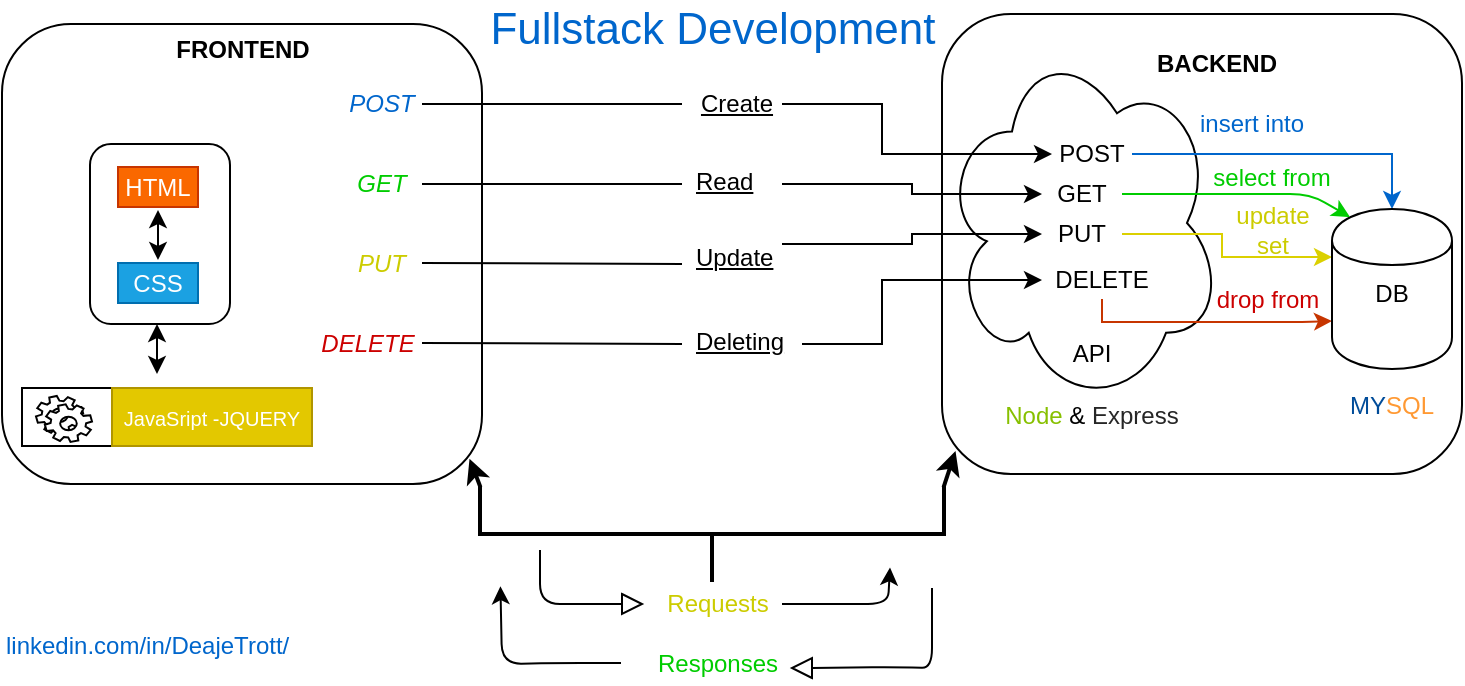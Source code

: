 <mxfile version="12.3.3" type="github" pages="1"><diagram id="WVdzT0P4hDW6vXEfqcyL" name="Page-1"><mxGraphModel dx="1221" dy="625" grid="1" gridSize="10" guides="1" tooltips="1" connect="1" arrows="1" fold="1" page="1" pageScale="1" pageWidth="850" pageHeight="1100" math="0" shadow="0"><root><mxCell id="0"/><mxCell id="1" parent="0"/><mxCell id="f952NvF05JHB9wWcvefQ-1" value="" style="rounded=1;whiteSpace=wrap;html=1;" parent="1" vertex="1"><mxGeometry x="60" y="180" width="240" height="230" as="geometry"/></mxCell><mxCell id="f952NvF05JHB9wWcvefQ-25" value="" style="rounded=1;whiteSpace=wrap;html=1;" parent="1" vertex="1"><mxGeometry x="530" y="175" width="260" height="230" as="geometry"/></mxCell><mxCell id="f952NvF05JHB9wWcvefQ-26" value="" style="ellipse;shape=cloud;whiteSpace=wrap;html=1;" parent="1" vertex="1"><mxGeometry x="530" y="188" width="140" height="183" as="geometry"/></mxCell><mxCell id="f952NvF05JHB9wWcvefQ-27" value="&lt;b&gt;BACKEND&lt;/b&gt;" style="text;html=1;strokeColor=none;fillColor=none;align=center;verticalAlign=middle;whiteSpace=wrap;rounded=0;" parent="1" vertex="1"><mxGeometry x="600" y="175" width="135" height="50" as="geometry"/></mxCell><mxCell id="f952NvF05JHB9wWcvefQ-28" value="API" style="text;html=1;strokeColor=none;fillColor=none;align=center;verticalAlign=middle;whiteSpace=wrap;rounded=0;" parent="1" vertex="1"><mxGeometry x="585" y="335" width="40" height="20" as="geometry"/></mxCell><mxCell id="f952NvF05JHB9wWcvefQ-75" value="" style="edgeStyle=orthogonalEdgeStyle;rounded=0;orthogonalLoop=1;jettySize=auto;html=1;entryX=0.5;entryY=0;entryDx=0;entryDy=0;fillColor=#60a917;strokeColor=#0066CC;fontColor=#0066CC;" parent="1" source="f952NvF05JHB9wWcvefQ-29" target="f952NvF05JHB9wWcvefQ-41" edge="1"><mxGeometry relative="1" as="geometry"><mxPoint x="705" y="245" as="targetPoint"/></mxGeometry></mxCell><mxCell id="f952NvF05JHB9wWcvefQ-29" value="POST" style="text;html=1;strokeColor=none;fillColor=none;align=center;verticalAlign=middle;whiteSpace=wrap;rounded=0;" parent="1" vertex="1"><mxGeometry x="585" y="235" width="40" height="20" as="geometry"/></mxCell><mxCell id="f952NvF05JHB9wWcvefQ-30" value="GET" style="text;html=1;strokeColor=none;fillColor=none;align=center;verticalAlign=middle;whiteSpace=wrap;rounded=0;" parent="1" vertex="1"><mxGeometry x="580" y="255" width="40" height="20" as="geometry"/></mxCell><mxCell id="f952NvF05JHB9wWcvefQ-66" value="" style="edgeStyle=orthogonalEdgeStyle;rounded=0;orthogonalLoop=1;jettySize=auto;html=1;entryX=0;entryY=0.3;entryDx=0;entryDy=0;fillColor=#a20025;strokeColor=#dbd000;fontColor=#FFD966;" parent="1" source="f952NvF05JHB9wWcvefQ-31" target="f952NvF05JHB9wWcvefQ-41" edge="1"><mxGeometry relative="1" as="geometry"><mxPoint x="700" y="285" as="targetPoint"/><Array as="points"><mxPoint x="670" y="285"/><mxPoint x="670" y="297"/></Array></mxGeometry></mxCell><mxCell id="f952NvF05JHB9wWcvefQ-31" value="PUT" style="text;html=1;strokeColor=none;fillColor=none;align=center;verticalAlign=middle;whiteSpace=wrap;rounded=0;" parent="1" vertex="1"><mxGeometry x="580" y="275" width="40" height="20" as="geometry"/></mxCell><mxCell id="f952NvF05JHB9wWcvefQ-69" value="" style="edgeStyle=orthogonalEdgeStyle;rounded=0;orthogonalLoop=1;jettySize=auto;html=1;entryX=0;entryY=0.7;entryDx=0;entryDy=0;fillColor=#fa6800;strokeColor=#C73500;" parent="1" source="f952NvF05JHB9wWcvefQ-32" target="f952NvF05JHB9wWcvefQ-41" edge="1"><mxGeometry relative="1" as="geometry"><mxPoint x="710" y="307.5" as="targetPoint"/><Array as="points"><mxPoint x="610" y="329"/><mxPoint x="710" y="329"/></Array></mxGeometry></mxCell><mxCell id="f952NvF05JHB9wWcvefQ-32" value="DELETE" style="text;html=1;strokeColor=none;fillColor=none;align=center;verticalAlign=middle;whiteSpace=wrap;rounded=0;" parent="1" vertex="1"><mxGeometry x="590" y="297.5" width="40" height="20" as="geometry"/></mxCell><mxCell id="f952NvF05JHB9wWcvefQ-2" value="&lt;b&gt;FRONTEND&lt;/b&gt;" style="text;html=1;strokeColor=none;fillColor=none;align=center;verticalAlign=middle;whiteSpace=wrap;rounded=0;" parent="1" vertex="1"><mxGeometry x="112.5" y="168" width="135" height="50" as="geometry"/></mxCell><mxCell id="f952NvF05JHB9wWcvefQ-3" value="&lt;i&gt;&lt;font color=&quot;#0066cc&quot;&gt;POST&lt;/font&gt;&lt;/i&gt;" style="text;html=1;strokeColor=none;fillColor=none;align=center;verticalAlign=middle;whiteSpace=wrap;rounded=0;fontColor=#CCCC00;" parent="1" vertex="1"><mxGeometry x="230" y="210" width="40" height="20" as="geometry"/></mxCell><mxCell id="f952NvF05JHB9wWcvefQ-4" value="&lt;i&gt;GET&lt;/i&gt;" style="text;html=1;strokeColor=none;fillColor=none;align=center;verticalAlign=middle;whiteSpace=wrap;rounded=0;fontColor=#00CC00;" parent="1" vertex="1"><mxGeometry x="230" y="250" width="40" height="20" as="geometry"/></mxCell><mxCell id="f952NvF05JHB9wWcvefQ-5" value="&lt;i&gt;PUT&lt;/i&gt;" style="text;html=1;strokeColor=none;fillColor=none;align=center;verticalAlign=middle;whiteSpace=wrap;rounded=0;fontColor=#CCCC00;" parent="1" vertex="1"><mxGeometry x="230" y="290" width="40" height="20" as="geometry"/></mxCell><mxCell id="f952NvF05JHB9wWcvefQ-6" value="&lt;i&gt;DELETE&lt;/i&gt;" style="text;html=1;strokeColor=none;fillColor=none;align=center;verticalAlign=middle;whiteSpace=wrap;rounded=0;fontColor=#CC0000;" parent="1" vertex="1"><mxGeometry x="222.5" y="330" width="40" height="20" as="geometry"/></mxCell><mxCell id="f952NvF05JHB9wWcvefQ-7" value="" style="endArrow=none;html=1;entryX=1;entryY=0.5;entryDx=0;entryDy=0;" parent="1" target="f952NvF05JHB9wWcvefQ-3" edge="1"><mxGeometry width="50" height="50" relative="1" as="geometry"><mxPoint x="400" y="220" as="sourcePoint"/><mxPoint x="290" y="219.5" as="targetPoint"/></mxGeometry></mxCell><mxCell id="f952NvF05JHB9wWcvefQ-9" value="" style="endArrow=none;html=1;entryX=1;entryY=0.5;entryDx=0;entryDy=0;" parent="1" edge="1"><mxGeometry width="50" height="50" relative="1" as="geometry"><mxPoint x="400" y="260" as="sourcePoint"/><mxPoint x="270" y="260" as="targetPoint"/></mxGeometry></mxCell><mxCell id="f952NvF05JHB9wWcvefQ-10" value="" style="endArrow=none;html=1;entryX=1;entryY=0.5;entryDx=0;entryDy=0;" parent="1" edge="1"><mxGeometry width="50" height="50" relative="1" as="geometry"><mxPoint x="400" y="300" as="sourcePoint"/><mxPoint x="270" y="299.5" as="targetPoint"/></mxGeometry></mxCell><mxCell id="f952NvF05JHB9wWcvefQ-11" value="" style="endArrow=none;html=1;entryX=1;entryY=0.5;entryDx=0;entryDy=0;" parent="1" edge="1"><mxGeometry width="50" height="50" relative="1" as="geometry"><mxPoint x="400" y="340" as="sourcePoint"/><mxPoint x="270" y="339.5" as="targetPoint"/></mxGeometry></mxCell><mxCell id="f952NvF05JHB9wWcvefQ-34" value="" style="edgeStyle=orthogonalEdgeStyle;rounded=0;orthogonalLoop=1;jettySize=auto;html=1;exitX=1;exitY=0.5;exitDx=0;exitDy=0;entryX=0;entryY=0.5;entryDx=0;entryDy=0;" parent="1" source="f952NvF05JHB9wWcvefQ-20" target="f952NvF05JHB9wWcvefQ-29" edge="1"><mxGeometry relative="1" as="geometry"><mxPoint x="460" y="220" as="sourcePoint"/><mxPoint x="580" y="245" as="targetPoint"/><Array as="points"><mxPoint x="500" y="220"/><mxPoint x="500" y="245"/></Array></mxGeometry></mxCell><mxCell id="f952NvF05JHB9wWcvefQ-20" value="&lt;u&gt;Create&lt;/u&gt;" style="text;html=1;strokeColor=none;fillColor=none;align=center;verticalAlign=middle;whiteSpace=wrap;rounded=0;" parent="1" vertex="1"><mxGeometry x="405" y="210" width="45" height="20" as="geometry"/></mxCell><mxCell id="f952NvF05JHB9wWcvefQ-36" value="" style="edgeStyle=orthogonalEdgeStyle;rounded=0;orthogonalLoop=1;jettySize=auto;html=1;" parent="1" source="f952NvF05JHB9wWcvefQ-21" target="f952NvF05JHB9wWcvefQ-30" edge="1"><mxGeometry relative="1" as="geometry"><mxPoint x="530" y="260" as="targetPoint"/><Array as="points"><mxPoint x="515" y="260"/><mxPoint x="515" y="265"/></Array></mxGeometry></mxCell><mxCell id="f952NvF05JHB9wWcvefQ-21" value="&lt;u&gt;Read&lt;/u&gt;" style="text;html=1;" parent="1" vertex="1"><mxGeometry x="405" y="245" width="45" height="30" as="geometry"/></mxCell><mxCell id="f952NvF05JHB9wWcvefQ-37" style="edgeStyle=orthogonalEdgeStyle;rounded=0;orthogonalLoop=1;jettySize=auto;html=1;entryX=0;entryY=0.5;entryDx=0;entryDy=0;" parent="1" target="f952NvF05JHB9wWcvefQ-31" edge="1"><mxGeometry relative="1" as="geometry"><mxPoint x="450" y="290" as="sourcePoint"/><Array as="points"><mxPoint x="450" y="290"/><mxPoint x="515" y="290"/><mxPoint x="515" y="285"/></Array></mxGeometry></mxCell><mxCell id="f952NvF05JHB9wWcvefQ-22" value="&lt;u&gt;Update&lt;/u&gt;" style="text;html=1;" parent="1" vertex="1"><mxGeometry x="405" y="282.5" width="55" height="25" as="geometry"/></mxCell><mxCell id="f952NvF05JHB9wWcvefQ-38" value="" style="edgeStyle=orthogonalEdgeStyle;rounded=0;orthogonalLoop=1;jettySize=auto;html=1;" parent="1" edge="1"><mxGeometry relative="1" as="geometry"><mxPoint x="460" y="340" as="sourcePoint"/><mxPoint x="580" y="308" as="targetPoint"/><Array as="points"><mxPoint x="500" y="340"/><mxPoint x="500" y="308"/></Array></mxGeometry></mxCell><mxCell id="f952NvF05JHB9wWcvefQ-23" value="&lt;u&gt;Deleting&lt;/u&gt;" style="text;html=1;" parent="1" vertex="1"><mxGeometry x="405" y="325" width="55" height="30" as="geometry"/></mxCell><mxCell id="f952NvF05JHB9wWcvefQ-40" value="&lt;font color=&quot;#87c000&quot;&gt;Node&lt;/font&gt;&amp;nbsp;&amp;amp;&amp;nbsp;&lt;font color=&quot;#262626&quot;&gt;Express&lt;/font&gt;" style="text;html=1;strokeColor=none;fillColor=none;align=center;verticalAlign=middle;whiteSpace=wrap;rounded=0;" parent="1" vertex="1"><mxGeometry x="585" y="365.5" width="40" height="20" as="geometry"/></mxCell><mxCell id="f952NvF05JHB9wWcvefQ-41" value="" style="shape=cylinder;whiteSpace=wrap;html=1;boundedLbl=1;backgroundOutline=1;" parent="1" vertex="1"><mxGeometry x="725" y="272.5" width="60" height="80" as="geometry"/></mxCell><mxCell id="f952NvF05JHB9wWcvefQ-42" value="DB" style="text;html=1;strokeColor=none;fillColor=none;align=center;verticalAlign=middle;whiteSpace=wrap;rounded=0;" parent="1" vertex="1"><mxGeometry x="735" y="305" width="40" height="20" as="geometry"/></mxCell><mxCell id="f952NvF05JHB9wWcvefQ-43" value="&lt;font color=&quot;#004c99&quot;&gt;MY&lt;/font&gt;&lt;font color=&quot;#ff9933&quot;&gt;SQL&lt;/font&gt;" style="text;html=1;strokeColor=none;fillColor=none;align=center;verticalAlign=middle;whiteSpace=wrap;rounded=0;" parent="1" vertex="1"><mxGeometry x="735" y="361" width="40" height="20" as="geometry"/></mxCell><mxCell id="f952NvF05JHB9wWcvefQ-45" value="" style="strokeWidth=2;html=1;shape=mxgraph.flowchart.annotation_2;align=left;labelPosition=right;pointerEvents=1;rotation=-90;" parent="1" vertex="1"><mxGeometry x="391" y="319" width="48" height="232" as="geometry"/></mxCell><mxCell id="f952NvF05JHB9wWcvefQ-46" value="" style="endArrow=classic;html=1;entryX=0.152;entryY=1;entryDx=0;entryDy=0;entryPerimeter=0;" parent="1" edge="1"><mxGeometry width="50" height="50" relative="1" as="geometry"><mxPoint x="450" y="470" as="sourcePoint"/><mxPoint x="504.0" y="451.704" as="targetPoint"/><Array as="points"><mxPoint x="450" y="470"/><mxPoint x="503" y="470"/></Array></mxGeometry></mxCell><mxCell id="f952NvF05JHB9wWcvefQ-48" value="&lt;font color=&quot;#cccc00&quot;&gt;Requests&lt;/font&gt;" style="text;html=1;strokeColor=none;fillColor=none;align=center;verticalAlign=middle;whiteSpace=wrap;rounded=0;" parent="1" vertex="1"><mxGeometry x="398" y="460" width="40" height="20" as="geometry"/></mxCell><mxCell id="f952NvF05JHB9wWcvefQ-50" value="&lt;font color=&quot;#00cc00&quot;&gt;Responses&lt;/font&gt;" style="text;html=1;strokeColor=none;fillColor=none;align=center;verticalAlign=middle;whiteSpace=wrap;rounded=0;" parent="1" vertex="1"><mxGeometry x="398" y="490" width="40" height="20" as="geometry"/></mxCell><mxCell id="f952NvF05JHB9wWcvefQ-51" value="" style="endArrow=classic;html=1;entryX=-0.044;entryY=0.044;entryDx=0;entryDy=0;entryPerimeter=0;" parent="1" target="f952NvF05JHB9wWcvefQ-45" edge="1"><mxGeometry width="50" height="50" relative="1" as="geometry"><mxPoint x="369.5" y="499.5" as="sourcePoint"/><mxPoint x="310" y="480" as="targetPoint"/><Array as="points"><mxPoint x="339.5" y="499.5"/><mxPoint x="310" y="500"/></Array></mxGeometry></mxCell><mxCell id="f952NvF05JHB9wWcvefQ-53" value="" style="endArrow=none;html=1;" parent="1" source="cW9iuQenL4j3Xww__8lh-19" edge="1"><mxGeometry width="50" height="50" relative="1" as="geometry"><mxPoint x="455" y="501.5" as="sourcePoint"/><mxPoint x="525" y="462" as="targetPoint"/><Array as="points"><mxPoint x="505" y="501.5"/><mxPoint x="525" y="502"/></Array></mxGeometry></mxCell><mxCell id="f952NvF05JHB9wWcvefQ-60" value="&lt;font color=&quot;#0066cc&quot;&gt;insert into&lt;/font&gt;" style="text;html=1;strokeColor=none;fillColor=none;align=center;verticalAlign=middle;whiteSpace=wrap;rounded=0;" parent="1" vertex="1"><mxGeometry x="655" y="220" width="60" height="20" as="geometry"/></mxCell><mxCell id="f952NvF05JHB9wWcvefQ-61" value="" style="endArrow=classic;html=1;entryX=0.15;entryY=0.05;entryDx=0;entryDy=0;entryPerimeter=0;exitX=1;exitY=0.5;exitDx=0;exitDy=0;fillColor=#0050ef;strokeColor=#00CC00;" parent="1" source="f952NvF05JHB9wWcvefQ-30" target="f952NvF05JHB9wWcvefQ-41" edge="1"><mxGeometry width="50" height="50" relative="1" as="geometry"><mxPoint x="645" y="295" as="sourcePoint"/><mxPoint x="695" y="245" as="targetPoint"/><Array as="points"><mxPoint x="714" y="265"/></Array></mxGeometry></mxCell><mxCell id="f952NvF05JHB9wWcvefQ-62" value="&lt;font color=&quot;#00cc00&quot;&gt;select from&lt;/font&gt;" style="text;html=1;strokeColor=none;fillColor=none;align=center;verticalAlign=middle;whiteSpace=wrap;rounded=0;" parent="1" vertex="1"><mxGeometry x="655" y="246.5" width="80" height="20" as="geometry"/></mxCell><mxCell id="f952NvF05JHB9wWcvefQ-67" value="&lt;font color=&quot;#cccc00&quot;&gt;update set&lt;/font&gt;" style="text;html=1;strokeColor=none;fillColor=none;align=center;verticalAlign=middle;whiteSpace=wrap;rounded=0;fontColor=#FFD966;" parent="1" vertex="1"><mxGeometry x="667.5" y="272.5" width="55" height="20" as="geometry"/></mxCell><mxCell id="f952NvF05JHB9wWcvefQ-70" value="&lt;font color=&quot;#cc0000&quot;&gt;drop from&lt;/font&gt;" style="text;html=1;strokeColor=none;fillColor=none;align=center;verticalAlign=middle;whiteSpace=wrap;rounded=0;fontColor=#FF8000;" parent="1" vertex="1"><mxGeometry x="662.5" y="307.5" width="60" height="20" as="geometry"/></mxCell><mxCell id="f952NvF05JHB9wWcvefQ-71" value="" style="endArrow=classic;html=1;entryX=0.974;entryY=0.945;entryDx=0;entryDy=0;entryPerimeter=0;strokeWidth=2;exitX=0.987;exitY=0.001;exitDx=0;exitDy=0;exitPerimeter=0;" parent="1" source="f952NvF05JHB9wWcvefQ-45" edge="1" target="f952NvF05JHB9wWcvefQ-1"><mxGeometry width="50" height="50" relative="1" as="geometry"><mxPoint x="299" y="412" as="sourcePoint"/><mxPoint x="284.17" y="397.04" as="targetPoint"/></mxGeometry></mxCell><mxCell id="f952NvF05JHB9wWcvefQ-73" value="" style="endArrow=classic;html=1;entryX=0.026;entryY=0.95;entryDx=0;entryDy=0;entryPerimeter=0;strokeWidth=2;exitX=0.985;exitY=0.999;exitDx=0;exitDy=0;exitPerimeter=0;" parent="1" edge="1"><mxGeometry width="50" height="50" relative="1" as="geometry"><mxPoint x="530.768" y="411.72" as="sourcePoint"/><mxPoint x="536.76" y="393.5" as="targetPoint"/></mxGeometry></mxCell><mxCell id="cW9iuQenL4j3Xww__8lh-14" value="" style="rounded=0;whiteSpace=wrap;html=1;" parent="1" vertex="1"><mxGeometry x="70" y="362" width="113" height="29" as="geometry"/></mxCell><mxCell id="f952NvF05JHB9wWcvefQ-19" value="&lt;font style=&quot;font-size: 10px&quot;&gt;JavaSript -JQUERY&lt;/font&gt;" style="text;html=1;strokeColor=#B09500;fillColor=#e3c800;align=center;verticalAlign=middle;whiteSpace=wrap;rounded=0;fontColor=#ffffff;" parent="1" vertex="1"><mxGeometry x="115" y="362" width="100" height="29" as="geometry"/></mxCell><mxCell id="cW9iuQenL4j3Xww__8lh-15" value="" style="shape=mxgraph.bpmn.service_task;html=1;outlineConnect=0;" parent="1" vertex="1"><mxGeometry x="77" y="366" width="28" height="23" as="geometry"/></mxCell><mxCell id="cW9iuQenL4j3Xww__8lh-16" value="" style="shape=image;html=1;verticalAlign=top;verticalLabelPosition=bottom;labelBackgroundColor=#ffffff;imageAspect=0;aspect=fixed;image=https://cdn2.iconfinder.com/data/icons/it-technology/70/BrowserClear-128.png" parent="1" vertex="1"><mxGeometry x="69" y="220" width="147" height="147" as="geometry"/></mxCell><mxCell id="cW9iuQenL4j3Xww__8lh-19" value="" style="triangle;whiteSpace=wrap;html=1;fontColor=#0066CC;rotation=180;" parent="1" vertex="1"><mxGeometry x="455" y="497" width="10" height="10" as="geometry"/></mxCell><mxCell id="cW9iuQenL4j3Xww__8lh-21" value="" style="endArrow=none;html=1;" parent="1" target="cW9iuQenL4j3Xww__8lh-19" edge="1"><mxGeometry width="50" height="50" relative="1" as="geometry"><mxPoint x="455" y="501.5" as="sourcePoint"/><mxPoint x="525" y="462" as="targetPoint"/><Array as="points"/></mxGeometry></mxCell><mxCell id="cW9iuQenL4j3Xww__8lh-22" value="" style="triangle;whiteSpace=wrap;html=1;fontColor=#0066CC;rotation=0;" parent="1" vertex="1"><mxGeometry x="370" y="465" width="10" height="10" as="geometry"/></mxCell><mxCell id="cW9iuQenL4j3Xww__8lh-26" value="" style="endArrow=none;html=1;" parent="1" target="cW9iuQenL4j3Xww__8lh-22" edge="1"><mxGeometry width="50" height="50" relative="1" as="geometry"><mxPoint x="329" y="443" as="sourcePoint"/><mxPoint x="390" y="470" as="targetPoint"/><Array as="points"><mxPoint x="329" y="470"/></Array></mxGeometry></mxCell><mxCell id="cW9iuQenL4j3Xww__8lh-27" value="&lt;font style=&quot;font-size: 22px&quot;&gt;Fullstack Development&lt;/font&gt;" style="text;html=1;strokeColor=none;fillColor=none;align=center;verticalAlign=middle;whiteSpace=wrap;rounded=0;fontColor=#0066CC;" parent="1" vertex="1"><mxGeometry x="288.5" y="173" width="253" height="20" as="geometry"/></mxCell><mxCell id="_rhFzsSDinx3fNer55MD-7" value="" style="rounded=1;whiteSpace=wrap;html=1;" vertex="1" parent="1"><mxGeometry x="104" y="240" width="70" height="90" as="geometry"/></mxCell><mxCell id="f952NvF05JHB9wWcvefQ-12" value="HTML" style="text;html=1;strokeColor=#C73500;fillColor=#fa6800;align=center;verticalAlign=middle;whiteSpace=wrap;rounded=0;fontColor=#ffffff;" parent="1" vertex="1"><mxGeometry x="118" y="251.5" width="40" height="20" as="geometry"/></mxCell><mxCell id="f952NvF05JHB9wWcvefQ-17" value="CSS" style="text;html=1;strokeColor=#006EAF;fillColor=#1ba1e2;align=center;verticalAlign=middle;whiteSpace=wrap;rounded=0;fontColor=#ffffff;" parent="1" vertex="1"><mxGeometry x="118" y="299.5" width="40" height="20" as="geometry"/></mxCell><mxCell id="cW9iuQenL4j3Xww__8lh-17" value="" style="endArrow=classic;startArrow=classic;html=1;" parent="1" edge="1"><mxGeometry width="50" height="50" relative="1" as="geometry"><mxPoint x="138" y="298" as="sourcePoint"/><mxPoint x="138" y="273" as="targetPoint"/></mxGeometry></mxCell><mxCell id="_rhFzsSDinx3fNer55MD-10" value="" style="endArrow=classic;startArrow=classic;html=1;" edge="1" parent="1"><mxGeometry width="50" height="50" relative="1" as="geometry"><mxPoint x="137.5" y="355" as="sourcePoint"/><mxPoint x="137.5" y="330" as="targetPoint"/></mxGeometry></mxCell><UserObject label="&lt;font color=&quot;#0066cc&quot;&gt;linkedin.com/in/DeajeTrott/&lt;/font&gt;" link="https://www.linkedin.com/in/DeajeTrott/" id="_rhFzsSDinx3fNer55MD-13"><mxCell style="text;html=1;" vertex="1" parent="1"><mxGeometry x="60" y="477" width="230" height="30" as="geometry"/></mxCell></UserObject></root></mxGraphModel></diagram></mxfile>